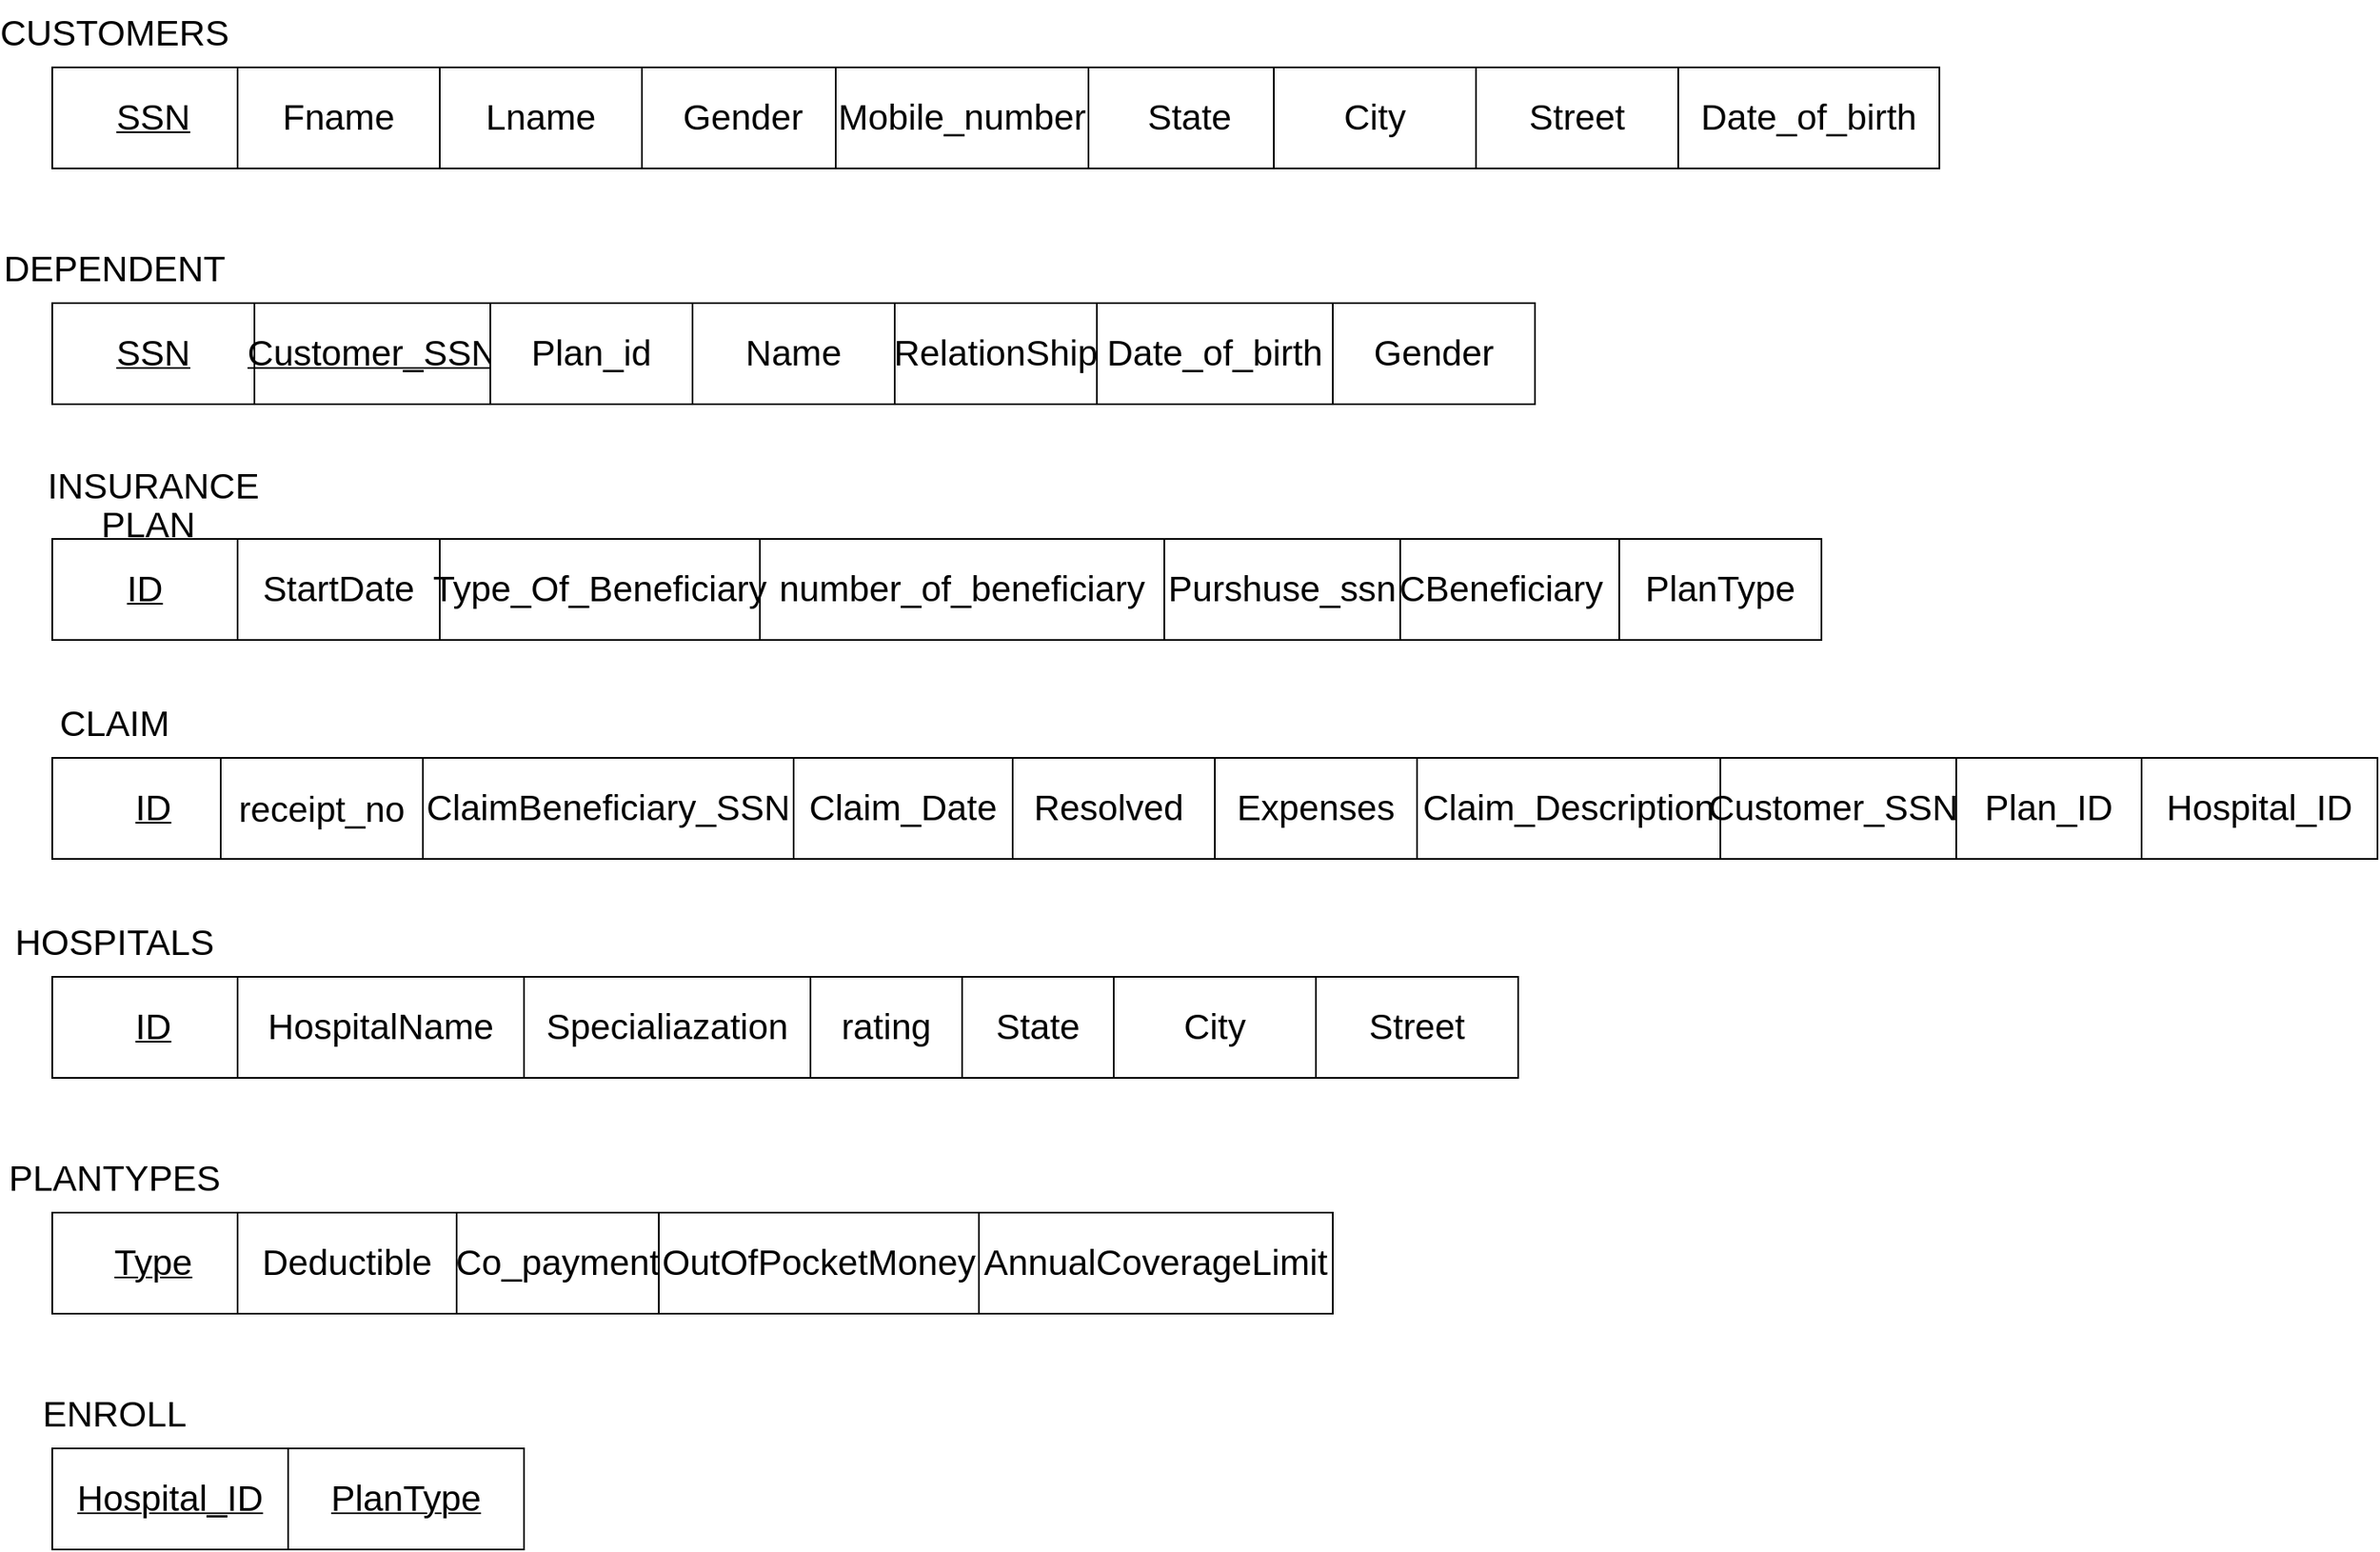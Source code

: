 <mxfile version="16.1.2" type="device"><diagram id="SgiCvE7FBP-FIyrXMwH9" name="Page-1"><mxGraphModel dx="1730" dy="798" grid="1" gridSize="10" guides="1" tooltips="1" connect="1" arrows="1" fold="1" page="1" pageScale="1" pageWidth="850" pageHeight="1100" math="0" shadow="0"><root><mxCell id="0"/><mxCell id="1" parent="0"/><mxCell id="GfotWG_ewSt8T2cbqSjP-1" value="&lt;u&gt;&lt;span style=&quot;font-size: 16.0pt ; line-height: 107% ; font-family: &amp;#34;calibri&amp;#34; , sans-serif&quot;&gt;SSN&lt;/span&gt;&lt;/u&gt;" style="rounded=0;whiteSpace=wrap;html=1;" parent="1" vertex="1"><mxGeometry x="70" y="100" width="120" height="60" as="geometry"/></mxCell><mxCell id="GfotWG_ewSt8T2cbqSjP-2" value="&lt;font face=&quot;calibri, sans-serif&quot;&gt;&lt;span style=&quot;font-size: 21.333px&quot;&gt;Fname&lt;/span&gt;&lt;/font&gt;" style="rounded=0;whiteSpace=wrap;html=1;" parent="1" vertex="1"><mxGeometry x="180" y="100" width="120" height="60" as="geometry"/></mxCell><mxCell id="4TPHWKjRTvu5vtO7t8Eq-1" value="&lt;span style=&quot;font-size: 16.0pt ; line-height: 107% ; font-family: &amp;#34;calibri&amp;#34; , sans-serif&quot;&gt;Date_of_birth&lt;/span&gt;" style="rounded=0;whiteSpace=wrap;html=1;" parent="1" vertex="1"><mxGeometry x="1035" y="100" width="155" height="60" as="geometry"/></mxCell><mxCell id="4TPHWKjRTvu5vtO7t8Eq-2" value="&lt;span style=&quot;font-size: 16.0pt ; line-height: 107% ; font-family: &amp;#34;calibri&amp;#34; , sans-serif&quot;&gt;Gender&lt;/span&gt;" style="rounded=0;whiteSpace=wrap;html=1;" parent="1" vertex="1"><mxGeometry x="420" y="100" width="120" height="60" as="geometry"/></mxCell><mxCell id="4TPHWKjRTvu5vtO7t8Eq-3" value="&lt;span style=&quot;font-size: 16.0pt ; line-height: 107% ; font-family: &amp;#34;calibri&amp;#34; , sans-serif&quot;&gt;Mobile_number&lt;/span&gt;" style="rounded=0;whiteSpace=wrap;html=1;" parent="1" vertex="1"><mxGeometry x="535" y="100" width="150" height="60" as="geometry"/></mxCell><mxCell id="4TPHWKjRTvu5vtO7t8Eq-4" value="&lt;span style=&quot;font-size: 16.0pt ; line-height: 107% ; font-family: &amp;#34;calibri&amp;#34; , sans-serif&quot;&gt;State&lt;/span&gt;" style="rounded=0;whiteSpace=wrap;html=1;" parent="1" vertex="1"><mxGeometry x="685" y="100" width="120" height="60" as="geometry"/></mxCell><mxCell id="4TPHWKjRTvu5vtO7t8Eq-5" value="&lt;span style=&quot;font-size: 16.0pt ; line-height: 107% ; font-family: &amp;#34;calibri&amp;#34; , sans-serif&quot;&gt;City&lt;/span&gt;" style="rounded=0;whiteSpace=wrap;html=1;" parent="1" vertex="1"><mxGeometry x="795" y="100" width="120" height="60" as="geometry"/></mxCell><mxCell id="4TPHWKjRTvu5vtO7t8Eq-6" value="&lt;span style=&quot;font-size: 16.0pt ; line-height: 107% ; font-family: &amp;#34;calibri&amp;#34; , sans-serif&quot;&gt;Street&lt;/span&gt;" style="rounded=0;whiteSpace=wrap;html=1;" parent="1" vertex="1"><mxGeometry x="915" y="100" width="120" height="60" as="geometry"/></mxCell><mxCell id="4TPHWKjRTvu5vtO7t8Eq-8" value="&lt;span style=&quot;font-size: 16.0pt ; line-height: 107% ; font-family: &amp;#34;calibri&amp;#34; , sans-serif&quot;&gt;CUSTOMERS&amp;nbsp;&lt;/span&gt;" style="text;html=1;strokeColor=none;fillColor=none;align=center;verticalAlign=middle;whiteSpace=wrap;rounded=0;" parent="1" vertex="1"><mxGeometry x="50" y="60" width="120" height="40" as="geometry"/></mxCell><mxCell id="4TPHWKjRTvu5vtO7t8Eq-9" value="&lt;u&gt;&lt;span style=&quot;font-size: 16.0pt ; line-height: 107% ; font-family: &amp;#34;calibri&amp;#34; , sans-serif&quot;&gt;SSN&lt;/span&gt;&lt;/u&gt;" style="rounded=0;whiteSpace=wrap;html=1;" parent="1" vertex="1"><mxGeometry x="70" y="240" width="120" height="60" as="geometry"/></mxCell><mxCell id="4TPHWKjRTvu5vtO7t8Eq-10" value="&lt;span style=&quot;font-size: 16.0pt ; line-height: 107% ; font-family: &amp;#34;calibri&amp;#34; , sans-serif&quot;&gt;Name&lt;/span&gt;" style="rounded=0;whiteSpace=wrap;html=1;" parent="1" vertex="1"><mxGeometry x="450" y="240" width="120" height="60" as="geometry"/></mxCell><mxCell id="4TPHWKjRTvu5vtO7t8Eq-11" value="&lt;span style=&quot;font-family: &amp;#34;calibri&amp;#34; , sans-serif ; font-size: 21.333px&quot;&gt;Date_of_birth&lt;/span&gt;" style="rounded=0;whiteSpace=wrap;html=1;" parent="1" vertex="1"><mxGeometry x="690" y="240" width="140" height="60" as="geometry"/></mxCell><mxCell id="4TPHWKjRTvu5vtO7t8Eq-12" value="&lt;span style=&quot;font-size: 16.0pt ; line-height: 107% ; font-family: &amp;#34;calibri&amp;#34; , sans-serif&quot;&gt;Gender&lt;/span&gt;" style="rounded=0;whiteSpace=wrap;html=1;" parent="1" vertex="1"><mxGeometry x="830" y="240" width="120" height="60" as="geometry"/></mxCell><mxCell id="4TPHWKjRTvu5vtO7t8Eq-17" value="&lt;span style=&quot;font-size: 16.0pt ; line-height: 107% ; font-family: &amp;#34;calibri&amp;#34; , sans-serif&quot;&gt;RelationShip&lt;/span&gt;" style="rounded=0;whiteSpace=wrap;html=1;" parent="1" vertex="1"><mxGeometry x="570" y="240" width="120" height="60" as="geometry"/></mxCell><mxCell id="4TPHWKjRTvu5vtO7t8Eq-18" value="&lt;span style=&quot;font-size: 16.0pt ; line-height: 107% ; font-family: &amp;#34;calibri&amp;#34; , sans-serif&quot;&gt;DEPENDENT&amp;nbsp;&lt;/span&gt;" style="text;html=1;strokeColor=none;fillColor=none;align=center;verticalAlign=middle;whiteSpace=wrap;rounded=0;" parent="1" vertex="1"><mxGeometry x="50" y="200" width="120" height="40" as="geometry"/></mxCell><mxCell id="4TPHWKjRTvu5vtO7t8Eq-19" value="&lt;u&gt;&lt;span style=&quot;font-size: 16.0pt ; line-height: 107% ; font-family: &amp;#34;calibri&amp;#34; , sans-serif&quot;&gt;Customer_SSN&lt;/span&gt;&lt;/u&gt;" style="rounded=0;whiteSpace=wrap;html=1;" parent="1" vertex="1"><mxGeometry x="190" y="240" width="140" height="60" as="geometry"/></mxCell><mxCell id="4TPHWKjRTvu5vtO7t8Eq-22" value="&lt;span style=&quot;font-size: 16.0pt ; line-height: 107% ; font-family: &amp;#34;calibri&amp;#34; , sans-serif&quot;&gt;StartDate&lt;/span&gt;" style="rounded=0;whiteSpace=wrap;html=1;" parent="1" vertex="1"><mxGeometry x="180" y="380" width="120" height="60" as="geometry"/></mxCell><mxCell id="4TPHWKjRTvu5vtO7t8Eq-23" value="&lt;span style=&quot;font-size: 16.0pt ; line-height: 107% ; font-family: &amp;#34;calibri&amp;#34; , sans-serif&quot;&gt;number_of_beneficiary&lt;/span&gt;" style="rounded=0;whiteSpace=wrap;html=1;" parent="1" vertex="1"><mxGeometry x="490" y="380" width="240" height="60" as="geometry"/></mxCell><mxCell id="4TPHWKjRTvu5vtO7t8Eq-24" value="&lt;span style=&quot;font-size: 16.0pt ; line-height: 107% ; font-family: &amp;#34;calibri&amp;#34; , sans-serif&quot;&gt;Type_Of_Beneficiary&lt;/span&gt;" style="rounded=0;whiteSpace=wrap;html=1;" parent="1" vertex="1"><mxGeometry x="300" y="380" width="190" height="60" as="geometry"/></mxCell><mxCell id="4TPHWKjRTvu5vtO7t8Eq-25" value="&lt;span style=&quot;font-size: 16.0pt ; line-height: 107% ; font-family: &amp;#34;calibri&amp;#34; , sans-serif&quot;&gt;CBeneficiary&lt;/span&gt;" style="rounded=0;whiteSpace=wrap;html=1;" parent="1" vertex="1"><mxGeometry x="860" y="380" width="140" height="60" as="geometry"/></mxCell><mxCell id="4TPHWKjRTvu5vtO7t8Eq-27" value="&lt;span style=&quot;font-size: 16.0pt ; line-height: 107% ; font-family: &amp;#34;calibri&amp;#34; , sans-serif&quot;&gt;INSURANCE PLAN&amp;nbsp;&lt;/span&gt;" style="text;html=1;strokeColor=none;fillColor=none;align=center;verticalAlign=middle;whiteSpace=wrap;rounded=0;" parent="1" vertex="1"><mxGeometry x="50" y="340" width="160" height="40" as="geometry"/></mxCell><mxCell id="4TPHWKjRTvu5vtO7t8Eq-28" value="&lt;u&gt;&lt;span style=&quot;font-size: 16.0pt ; line-height: 107% ; font-family: &amp;#34;calibri&amp;#34; , sans-serif&quot;&gt;ID&lt;/span&gt;&lt;/u&gt;" style="rounded=0;whiteSpace=wrap;html=1;" parent="1" vertex="1"><mxGeometry x="70" y="380" width="110" height="60" as="geometry"/></mxCell><mxCell id="4TPHWKjRTvu5vtO7t8Eq-29" value="&lt;span style=&quot;font-size: 16.0pt ; line-height: 107% ; font-family: &amp;#34;calibri&amp;#34; , sans-serif&quot;&gt;Purshuse_ssn&lt;/span&gt;" style="rounded=0;whiteSpace=wrap;html=1;" parent="1" vertex="1"><mxGeometry x="730" y="380" width="140" height="60" as="geometry"/></mxCell><mxCell id="4TPHWKjRTvu5vtO7t8Eq-34" value="&lt;span style=&quot;font-size: 16.0pt ; line-height: 107% ; font-family: &amp;#34;calibri&amp;#34; , sans-serif&quot;&gt;PlanType&lt;/span&gt;" style="rounded=0;whiteSpace=wrap;html=1;" parent="1" vertex="1"><mxGeometry x="1000" y="380" width="120" height="60" as="geometry"/></mxCell><mxCell id="4TPHWKjRTvu5vtO7t8Eq-46" value="&lt;u&gt;&lt;span style=&quot;font-size: 16.0pt ; line-height: 107% ; font-family: &amp;#34;calibri&amp;#34; , sans-serif&quot;&gt;ID&lt;/span&gt;&lt;/u&gt;" style="rounded=0;whiteSpace=wrap;html=1;" parent="1" vertex="1"><mxGeometry x="70" y="510" width="120" height="60" as="geometry"/></mxCell><mxCell id="4TPHWKjRTvu5vtO7t8Eq-47" value="&lt;span style=&quot;font-size: 16.0pt ; line-height: 107% ; font-family: &amp;#34;calibri&amp;#34; , sans-serif&quot;&gt;ClaimBeneficiary_SSN&lt;/span&gt;" style="rounded=0;whiteSpace=wrap;html=1;" parent="1" vertex="1"><mxGeometry x="290" y="510" width="220" height="60" as="geometry"/></mxCell><mxCell id="4TPHWKjRTvu5vtO7t8Eq-49" value="&lt;span style=&quot;font-size: 16.0pt ; line-height: 107% ; font-family: &amp;#34;calibri&amp;#34; , sans-serif&quot;&gt;Claim_Date&lt;/span&gt;" style="rounded=0;whiteSpace=wrap;html=1;" parent="1" vertex="1"><mxGeometry x="510" y="510" width="130" height="60" as="geometry"/></mxCell><mxCell id="4TPHWKjRTvu5vtO7t8Eq-50" value="&lt;span style=&quot;font-size: 16.0pt ; line-height: 107% ; font-family: &amp;#34;calibri&amp;#34; , sans-serif&quot;&gt;Resolved&amp;nbsp;&lt;/span&gt;" style="rounded=0;whiteSpace=wrap;html=1;" parent="1" vertex="1"><mxGeometry x="640" y="510" width="120" height="60" as="geometry"/></mxCell><mxCell id="4TPHWKjRTvu5vtO7t8Eq-51" value="&lt;span style=&quot;font-size: 16.0pt ; line-height: 107% ; font-family: &amp;#34;calibri&amp;#34; , sans-serif&quot;&gt;Expenses&lt;/span&gt;" style="rounded=0;whiteSpace=wrap;html=1;" parent="1" vertex="1"><mxGeometry x="760" y="510" width="120" height="60" as="geometry"/></mxCell><mxCell id="4TPHWKjRTvu5vtO7t8Eq-52" value="&lt;span style=&quot;font-size: 16.0pt ; line-height: 107% ; font-family: &amp;#34;calibri&amp;#34; , sans-serif&quot;&gt;Claim_Description&lt;/span&gt;" style="rounded=0;whiteSpace=wrap;html=1;" parent="1" vertex="1"><mxGeometry x="880" y="510" width="180" height="60" as="geometry"/></mxCell><mxCell id="4TPHWKjRTvu5vtO7t8Eq-53" value="&lt;span style=&quot;font-size: 16.0pt ; line-height: 107% ; font-family: &amp;#34;calibri&amp;#34; , sans-serif&quot;&gt;Customer_SSN&amp;nbsp;&lt;/span&gt;" style="rounded=0;whiteSpace=wrap;html=1;" parent="1" vertex="1"><mxGeometry x="1060" y="510" width="140" height="60" as="geometry"/></mxCell><mxCell id="4TPHWKjRTvu5vtO7t8Eq-54" value="&lt;span style=&quot;font-size: 16.0pt ; line-height: 107% ; font-family: &amp;#34;calibri&amp;#34; , sans-serif&quot;&gt;CLAIM&amp;nbsp;&lt;/span&gt;" style="text;html=1;strokeColor=none;fillColor=none;align=center;verticalAlign=middle;whiteSpace=wrap;rounded=0;" parent="1" vertex="1"><mxGeometry x="50" y="470" width="120" height="40" as="geometry"/></mxCell><mxCell id="4TPHWKjRTvu5vtO7t8Eq-55" value="&lt;span style=&quot;font-size: 16.0pt ; line-height: 107% ; font-family: &amp;#34;calibri&amp;#34; , sans-serif&quot;&gt;Plan_ID&lt;/span&gt;" style="rounded=0;whiteSpace=wrap;html=1;" parent="1" vertex="1"><mxGeometry x="1200" y="510" width="110" height="60" as="geometry"/></mxCell><mxCell id="4TPHWKjRTvu5vtO7t8Eq-56" value="&lt;span style=&quot;font-size: 16.0pt ; line-height: 107% ; font-family: &amp;#34;calibri&amp;#34; , sans-serif&quot;&gt;Hospital_ID&lt;/span&gt;" style="rounded=0;whiteSpace=wrap;html=1;" parent="1" vertex="1"><mxGeometry x="1310" y="510" width="140" height="60" as="geometry"/></mxCell><mxCell id="4TPHWKjRTvu5vtO7t8Eq-66" value="&lt;u&gt;&lt;span style=&quot;font-size: 16.0pt ; line-height: 107% ; font-family: &amp;#34;calibri&amp;#34; , sans-serif&quot;&gt;ID&lt;/span&gt;&lt;/u&gt;" style="rounded=0;whiteSpace=wrap;html=1;" parent="1" vertex="1"><mxGeometry x="70" y="640" width="120" height="60" as="geometry"/></mxCell><mxCell id="4TPHWKjRTvu5vtO7t8Eq-67" value="&lt;span style=&quot;font-size: 16.0pt ; line-height: 107% ; font-family: &amp;#34;calibri&amp;#34; , sans-serif&quot;&gt;HospitalName&lt;/span&gt;" style="rounded=0;whiteSpace=wrap;html=1;" parent="1" vertex="1"><mxGeometry x="180" y="640" width="170" height="60" as="geometry"/></mxCell><mxCell id="4TPHWKjRTvu5vtO7t8Eq-68" value="&lt;span style=&quot;font-size: 16.0pt ; line-height: 107% ; font-family: &amp;#34;calibri&amp;#34; , sans-serif&quot;&gt;State&lt;/span&gt;" style="rounded=0;whiteSpace=wrap;html=1;" parent="1" vertex="1"><mxGeometry x="610" y="640" width="90" height="60" as="geometry"/></mxCell><mxCell id="4TPHWKjRTvu5vtO7t8Eq-69" value="&lt;span style=&quot;font-size: 16.0pt ; line-height: 107% ; font-family: &amp;#34;calibri&amp;#34; , sans-serif&quot;&gt;City&lt;/span&gt;" style="rounded=0;whiteSpace=wrap;html=1;" parent="1" vertex="1"><mxGeometry x="700" y="640" width="120" height="60" as="geometry"/></mxCell><mxCell id="4TPHWKjRTvu5vtO7t8Eq-70" value="&lt;span style=&quot;font-size: 16.0pt ; line-height: 107% ; font-family: &amp;#34;calibri&amp;#34; , sans-serif&quot;&gt;Street&lt;/span&gt;" style="rounded=0;whiteSpace=wrap;html=1;" parent="1" vertex="1"><mxGeometry x="820" y="640" width="120" height="60" as="geometry"/></mxCell><mxCell id="4TPHWKjRTvu5vtO7t8Eq-73" value="&lt;span style=&quot;font-size: 16.0pt ; line-height: 107% ; font-family: &amp;#34;calibri&amp;#34; , sans-serif&quot;&gt;HOSPITALS&amp;nbsp;&lt;/span&gt;" style="text;html=1;strokeColor=none;fillColor=none;align=center;verticalAlign=middle;whiteSpace=wrap;rounded=0;" parent="1" vertex="1"><mxGeometry x="50" y="600" width="120" height="40" as="geometry"/></mxCell><mxCell id="4TPHWKjRTvu5vtO7t8Eq-77" value="&lt;u&gt;&lt;span style=&quot;font-size: 16.0pt ; line-height: 107% ; font-family: &amp;#34;calibri&amp;#34; , sans-serif&quot;&gt;Type&lt;/span&gt;&lt;/u&gt;" style="rounded=0;whiteSpace=wrap;html=1;" parent="1" vertex="1"><mxGeometry x="70" y="780" width="120" height="60" as="geometry"/></mxCell><mxCell id="4TPHWKjRTvu5vtO7t8Eq-78" value="&lt;span style=&quot;font-size: 16.0pt ; line-height: 107% ; font-family: &amp;#34;calibri&amp;#34; , sans-serif&quot;&gt;Deductible&lt;/span&gt;" style="rounded=0;whiteSpace=wrap;html=1;" parent="1" vertex="1"><mxGeometry x="180" y="780" width="130" height="60" as="geometry"/></mxCell><mxCell id="4TPHWKjRTvu5vtO7t8Eq-79" value="&lt;span style=&quot;font-size: 16.0pt ; line-height: 107% ; font-family: &amp;#34;calibri&amp;#34; , sans-serif&quot;&gt;Co_payment&lt;/span&gt;" style="rounded=0;whiteSpace=wrap;html=1;" parent="1" vertex="1"><mxGeometry x="310" y="780" width="120" height="60" as="geometry"/></mxCell><mxCell id="4TPHWKjRTvu5vtO7t8Eq-80" value="&lt;span style=&quot;font-size: 16.0pt ; line-height: 107% ; font-family: &amp;#34;calibri&amp;#34; , sans-serif&quot;&gt;OutOfPocketMoney&lt;/span&gt;" style="rounded=0;whiteSpace=wrap;html=1;" parent="1" vertex="1"><mxGeometry x="430" y="780" width="190" height="60" as="geometry"/></mxCell><mxCell id="4TPHWKjRTvu5vtO7t8Eq-81" value="&lt;span style=&quot;font-size: 16.0pt ; line-height: 107% ; font-family: &amp;#34;calibri&amp;#34; , sans-serif&quot;&gt;AnnualCoverageLimit&lt;/span&gt;" style="rounded=0;whiteSpace=wrap;html=1;" parent="1" vertex="1"><mxGeometry x="620" y="780" width="210" height="60" as="geometry"/></mxCell><mxCell id="4TPHWKjRTvu5vtO7t8Eq-82" value="&lt;span style=&quot;font-size: 16.0pt ; line-height: 107% ; font-family: &amp;#34;calibri&amp;#34; , sans-serif&quot;&gt;PLANTYPES&amp;nbsp;&lt;/span&gt;" style="text;html=1;strokeColor=none;fillColor=none;align=center;verticalAlign=middle;whiteSpace=wrap;rounded=0;" parent="1" vertex="1"><mxGeometry x="50" y="740" width="120" height="40" as="geometry"/></mxCell><mxCell id="4TPHWKjRTvu5vtO7t8Eq-83" value="&lt;u&gt;&lt;span style=&quot;font-size: 16.0pt ; line-height: 107% ; font-family: &amp;#34;calibri&amp;#34; , sans-serif&quot;&gt;Hospital_ID&lt;/span&gt;&lt;/u&gt;" style="rounded=0;whiteSpace=wrap;html=1;" parent="1" vertex="1"><mxGeometry x="70" y="920" width="140" height="60" as="geometry"/></mxCell><mxCell id="4TPHWKjRTvu5vtO7t8Eq-84" value="&lt;u&gt;&lt;span style=&quot;font-size: 16.0pt ; line-height: 107% ; font-family: &amp;#34;calibri&amp;#34; , sans-serif&quot;&gt;PlanType&lt;/span&gt;&lt;/u&gt;" style="rounded=0;whiteSpace=wrap;html=1;" parent="1" vertex="1"><mxGeometry x="210" y="920" width="140" height="60" as="geometry"/></mxCell><mxCell id="4TPHWKjRTvu5vtO7t8Eq-88" value="&lt;span style=&quot;font-size: 16.0pt ; line-height: 107% ; font-family: &amp;#34;calibri&amp;#34; , sans-serif&quot;&gt;ENROLL&amp;nbsp;&lt;/span&gt;" style="text;html=1;strokeColor=none;fillColor=none;align=center;verticalAlign=middle;whiteSpace=wrap;rounded=0;" parent="1" vertex="1"><mxGeometry x="50" y="880" width="120" height="40" as="geometry"/></mxCell><mxCell id="VUQzHpl9FbjBPUMjkmal-4" value="&lt;span style=&quot;font-size: 16.0pt ; line-height: 107% ; font-family: &amp;#34;calibri&amp;#34; , sans-serif&quot;&gt;Plan_id&lt;/span&gt;" style="rounded=0;whiteSpace=wrap;html=1;" parent="1" vertex="1"><mxGeometry x="330" y="240" width="120" height="60" as="geometry"/></mxCell><mxCell id="VUQzHpl9FbjBPUMjkmal-5" value="&lt;font style=&quot;font-size: 21.1px;&quot;&gt;receipt_no&lt;/font&gt;" style="rounded=0;whiteSpace=wrap;html=1;fontSize=21.1;" parent="1" vertex="1"><mxGeometry x="170" y="510" width="120" height="60" as="geometry"/></mxCell><mxCell id="VUQzHpl9FbjBPUMjkmal-6" value="&lt;span style=&quot;font-size: 16.0pt ; line-height: 107% ; font-family: &amp;#34;calibri&amp;#34; , sans-serif&quot;&gt;Specialiazation&lt;/span&gt;" style="rounded=0;whiteSpace=wrap;html=1;" parent="1" vertex="1"><mxGeometry x="350" y="640" width="170" height="60" as="geometry"/></mxCell><mxCell id="3h5Mh7SblJ1O1ZZK5g2G-1" value="&lt;span style=&quot;font-size: 16.0pt ; line-height: 107% ; font-family: &amp;#34;calibri&amp;#34; , sans-serif&quot;&gt;Lname&lt;/span&gt;" style="rounded=0;whiteSpace=wrap;html=1;" vertex="1" parent="1"><mxGeometry x="300" y="100" width="120" height="60" as="geometry"/></mxCell><mxCell id="3h5Mh7SblJ1O1ZZK5g2G-4" value="&lt;span style=&quot;font-size: 16.0pt ; line-height: 107% ; font-family: &amp;#34;calibri&amp;#34; , sans-serif&quot;&gt;rating&lt;/span&gt;" style="rounded=0;whiteSpace=wrap;html=1;" vertex="1" parent="1"><mxGeometry x="520" y="640" width="90" height="60" as="geometry"/></mxCell></root></mxGraphModel></diagram></mxfile>